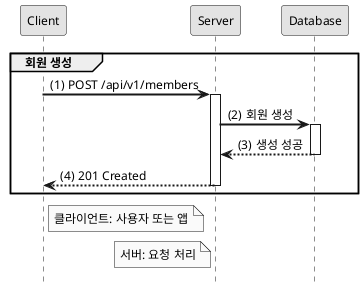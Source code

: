 @startuml
hide footbox
autoactivate on
skinparam monochrome true
skinparam shadowing false
skinparam defaultFontSize 12
skinparam defaultFontName Arial
skinparam sequenceArrowThickness 2

participant "Client" as C
participant "Server" as S
participant "Database" as DB

group 회원 생성
    autonumber 1 "(0)"
    C -> S: POST /api/v1/members
    S -> DB: 회원 생성
    DB --> S: 생성 성공
    S --> C: 201 Created
end

note right of C: 클라이언트: 사용자 또는 앱
note left of S: 서버: 요청 처리
@enduml